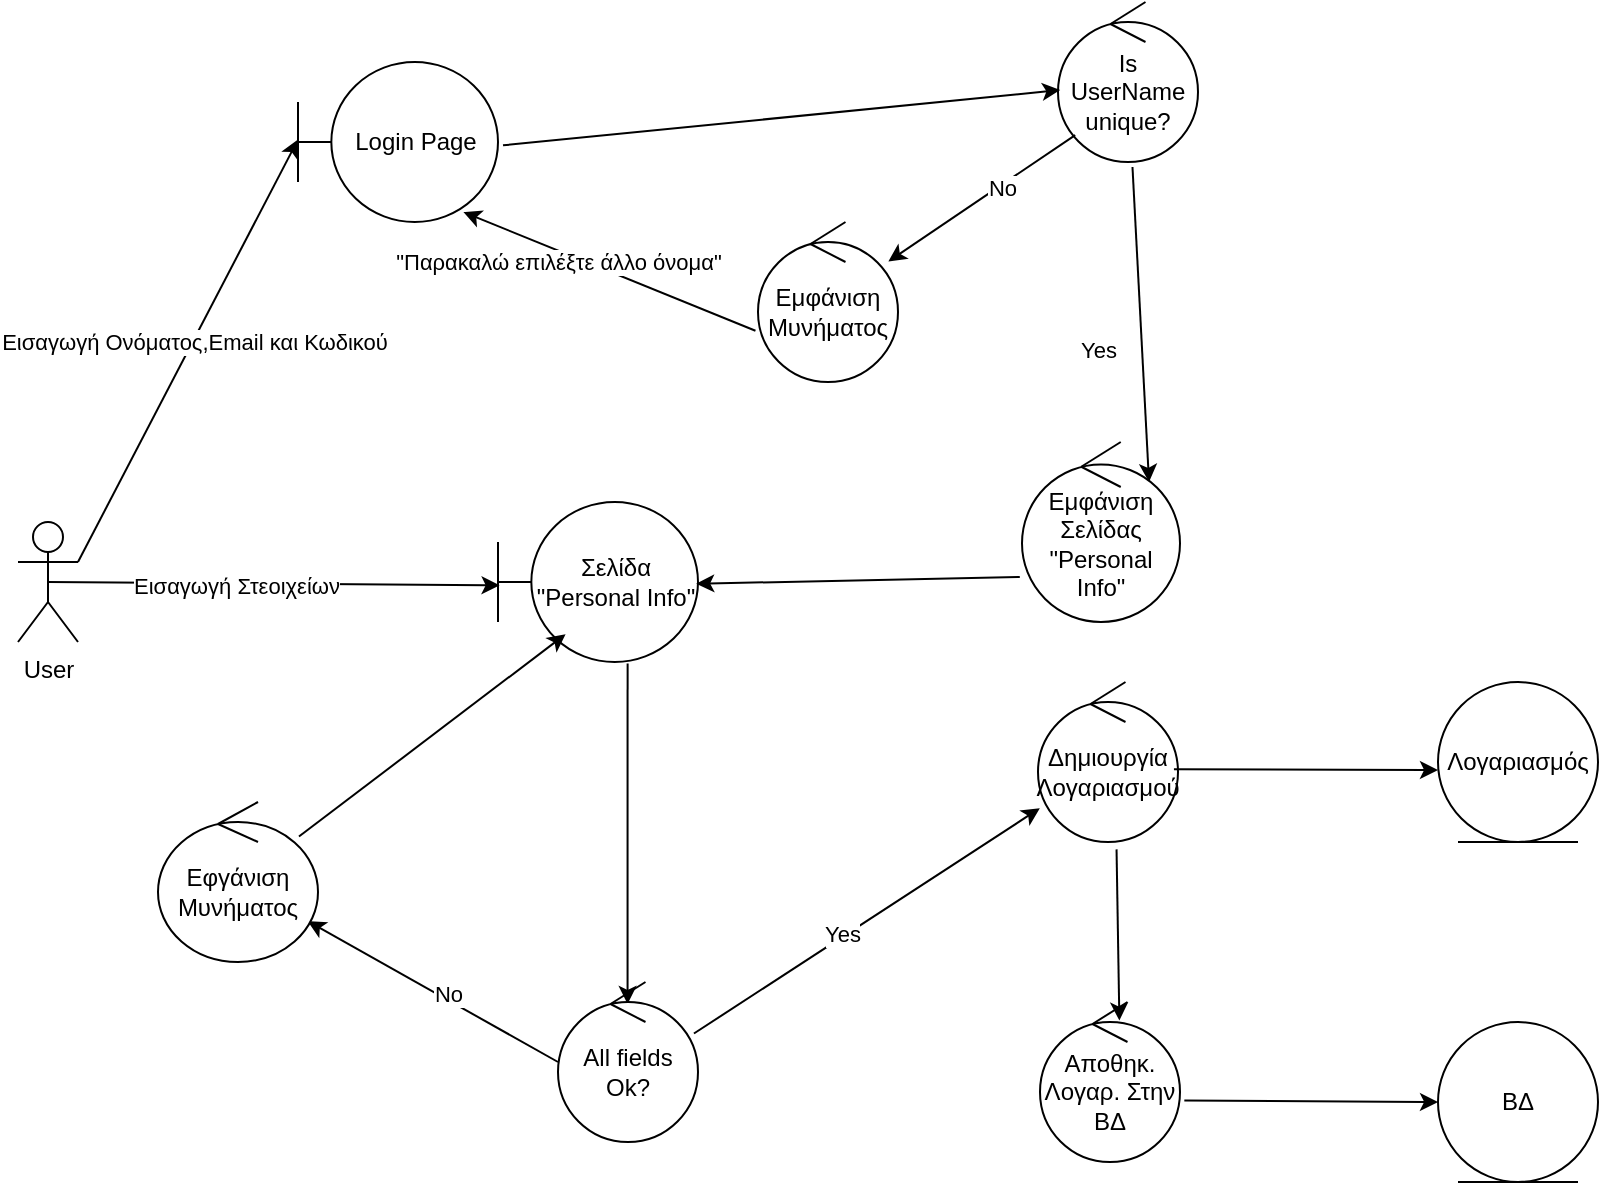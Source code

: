 <mxfile version="26.2.2">
  <diagram name="Page-1" id="YZj3xL2Lo8IQwoz_XZKk">
    <mxGraphModel dx="471" dy="833" grid="1" gridSize="10" guides="1" tooltips="1" connect="1" arrows="1" fold="1" page="1" pageScale="1" pageWidth="850" pageHeight="1100" math="0" shadow="0" adaptiveColors="none">
      <root>
        <mxCell id="0" />
        <mxCell id="1" parent="0" />
        <mxCell id="5_2mnmRBDeJUn5YOXcOV-1" value="User&lt;div&gt;&lt;br&gt;&lt;/div&gt;" style="shape=umlActor;verticalLabelPosition=bottom;verticalAlign=top;html=1;outlineConnect=0;" vertex="1" parent="1">
          <mxGeometry x="50" y="290" width="30" height="60" as="geometry" />
        </mxCell>
        <mxCell id="5_2mnmRBDeJUn5YOXcOV-2" value="Login Page" style="shape=umlBoundary;whiteSpace=wrap;html=1;" vertex="1" parent="1">
          <mxGeometry x="190" y="60" width="100" height="80" as="geometry" />
        </mxCell>
        <mxCell id="5_2mnmRBDeJUn5YOXcOV-3" value="" style="endArrow=classic;html=1;rounded=0;exitX=1;exitY=0.333;exitDx=0;exitDy=0;exitPerimeter=0;entryX=0;entryY=0.485;entryDx=0;entryDy=0;entryPerimeter=0;" edge="1" parent="1" source="5_2mnmRBDeJUn5YOXcOV-1" target="5_2mnmRBDeJUn5YOXcOV-2">
          <mxGeometry width="50" height="50" relative="1" as="geometry">
            <mxPoint x="90" y="290" as="sourcePoint" />
            <mxPoint x="140" y="240" as="targetPoint" />
          </mxGeometry>
        </mxCell>
        <mxCell id="5_2mnmRBDeJUn5YOXcOV-6" value="Eισαγωγή Ονόματος,Εmail και Κωδικού" style="edgeLabel;html=1;align=center;verticalAlign=middle;resizable=0;points=[];" vertex="1" connectable="0" parent="5_2mnmRBDeJUn5YOXcOV-3">
          <mxGeometry x="0.042" relative="1" as="geometry">
            <mxPoint as="offset" />
          </mxGeometry>
        </mxCell>
        <mxCell id="5_2mnmRBDeJUn5YOXcOV-4" value="Σελίδα &quot;Personal Info&quot;" style="shape=umlBoundary;whiteSpace=wrap;html=1;" vertex="1" parent="1">
          <mxGeometry x="290" y="280" width="100" height="80" as="geometry" />
        </mxCell>
        <mxCell id="5_2mnmRBDeJUn5YOXcOV-5" value="" style="endArrow=classic;html=1;rounded=0;exitX=0.5;exitY=0.5;exitDx=0;exitDy=0;exitPerimeter=0;entryX=0.008;entryY=0.521;entryDx=0;entryDy=0;entryPerimeter=0;" edge="1" parent="1" source="5_2mnmRBDeJUn5YOXcOV-1" target="5_2mnmRBDeJUn5YOXcOV-4">
          <mxGeometry width="50" height="50" relative="1" as="geometry">
            <mxPoint x="140" y="390" as="sourcePoint" />
            <mxPoint x="190" y="340" as="targetPoint" />
          </mxGeometry>
        </mxCell>
        <mxCell id="5_2mnmRBDeJUn5YOXcOV-28" value="Εισαγωγή Στεοιχείων" style="edgeLabel;html=1;align=center;verticalAlign=middle;resizable=0;points=[];" vertex="1" connectable="0" parent="5_2mnmRBDeJUn5YOXcOV-5">
          <mxGeometry x="-0.161" y="-1" relative="1" as="geometry">
            <mxPoint x="-1" as="offset" />
          </mxGeometry>
        </mxCell>
        <mxCell id="5_2mnmRBDeJUn5YOXcOV-7" value="Ιs UserName unique?" style="ellipse;shape=umlControl;whiteSpace=wrap;html=1;" vertex="1" parent="1">
          <mxGeometry x="570" y="30" width="70" height="80" as="geometry" />
        </mxCell>
        <mxCell id="5_2mnmRBDeJUn5YOXcOV-8" value="" style="endArrow=classic;html=1;rounded=0;exitX=1.025;exitY=0.521;exitDx=0;exitDy=0;exitPerimeter=0;entryX=0.016;entryY=0.55;entryDx=0;entryDy=0;entryPerimeter=0;" edge="1" parent="1" source="5_2mnmRBDeJUn5YOXcOV-2" target="5_2mnmRBDeJUn5YOXcOV-7">
          <mxGeometry width="50" height="50" relative="1" as="geometry">
            <mxPoint x="260" y="420" as="sourcePoint" />
            <mxPoint x="310" y="370" as="targetPoint" />
          </mxGeometry>
        </mxCell>
        <mxCell id="5_2mnmRBDeJUn5YOXcOV-9" value="" style="endArrow=classic;html=1;rounded=0;exitX=0.123;exitY=0.832;exitDx=0;exitDy=0;exitPerimeter=0;" edge="1" parent="1" source="5_2mnmRBDeJUn5YOXcOV-7" target="5_2mnmRBDeJUn5YOXcOV-10">
          <mxGeometry width="50" height="50" relative="1" as="geometry">
            <mxPoint x="500" y="100" as="sourcePoint" />
            <mxPoint x="570" y="101" as="targetPoint" />
          </mxGeometry>
        </mxCell>
        <mxCell id="5_2mnmRBDeJUn5YOXcOV-12" value="Νο" style="edgeLabel;html=1;align=center;verticalAlign=middle;resizable=0;points=[];" vertex="1" connectable="0" parent="5_2mnmRBDeJUn5YOXcOV-9">
          <mxGeometry x="-0.207" y="1" relative="1" as="geometry">
            <mxPoint x="-1" as="offset" />
          </mxGeometry>
        </mxCell>
        <mxCell id="5_2mnmRBDeJUn5YOXcOV-10" value="Εμφάνιση Μυνήματος" style="ellipse;shape=umlControl;whiteSpace=wrap;html=1;" vertex="1" parent="1">
          <mxGeometry x="420" y="140" width="70" height="80" as="geometry" />
        </mxCell>
        <mxCell id="5_2mnmRBDeJUn5YOXcOV-11" value="&quot;Παρακαλώ επιλέξτε άλλο όνομα&quot;" style="endArrow=classic;html=1;rounded=0;entryX=0.827;entryY=0.938;entryDx=0;entryDy=0;entryPerimeter=0;exitX=-0.018;exitY=0.68;exitDx=0;exitDy=0;exitPerimeter=0;" edge="1" parent="1" source="5_2mnmRBDeJUn5YOXcOV-10" target="5_2mnmRBDeJUn5YOXcOV-2">
          <mxGeometry x="0.325" y="5" width="50" height="50" relative="1" as="geometry">
            <mxPoint x="560" y="170" as="sourcePoint" />
            <mxPoint x="470" y="210" as="targetPoint" />
            <Array as="points" />
            <mxPoint as="offset" />
          </mxGeometry>
        </mxCell>
        <mxCell id="5_2mnmRBDeJUn5YOXcOV-13" value="" style="endArrow=classic;html=1;rounded=0;exitX=0.532;exitY=1.031;exitDx=0;exitDy=0;exitPerimeter=0;entryX=0.804;entryY=0.222;entryDx=0;entryDy=0;entryPerimeter=0;" edge="1" parent="1" source="5_2mnmRBDeJUn5YOXcOV-7" target="5_2mnmRBDeJUn5YOXcOV-24">
          <mxGeometry width="50" height="50" relative="1" as="geometry">
            <mxPoint x="630" y="120.0" as="sourcePoint" />
            <mxPoint x="657.85" y="278.28" as="targetPoint" />
          </mxGeometry>
        </mxCell>
        <mxCell id="5_2mnmRBDeJUn5YOXcOV-14" value="Yes" style="edgeLabel;html=1;align=center;verticalAlign=middle;resizable=0;points=[];" vertex="1" connectable="0" parent="5_2mnmRBDeJUn5YOXcOV-13">
          <mxGeometry x="-0.241" y="2" relative="1" as="geometry">
            <mxPoint x="-23" y="31" as="offset" />
          </mxGeometry>
        </mxCell>
        <mxCell id="5_2mnmRBDeJUn5YOXcOV-15" value="Δημιουργία Λογαριασμού" style="ellipse;shape=umlControl;whiteSpace=wrap;html=1;" vertex="1" parent="1">
          <mxGeometry x="560" y="370" width="70" height="80" as="geometry" />
        </mxCell>
        <mxCell id="5_2mnmRBDeJUn5YOXcOV-16" value="" style="endArrow=classic;html=1;rounded=0;exitX=0.971;exitY=0.546;exitDx=0;exitDy=0;exitPerimeter=0;" edge="1" parent="1" source="5_2mnmRBDeJUn5YOXcOV-15">
          <mxGeometry width="50" height="50" relative="1" as="geometry">
            <mxPoint x="640" y="420" as="sourcePoint" />
            <mxPoint x="760" y="414" as="targetPoint" />
          </mxGeometry>
        </mxCell>
        <mxCell id="5_2mnmRBDeJUn5YOXcOV-17" value="Λογαριασμός" style="ellipse;shape=umlEntity;whiteSpace=wrap;html=1;" vertex="1" parent="1">
          <mxGeometry x="760" y="370" width="80" height="80" as="geometry" />
        </mxCell>
        <mxCell id="5_2mnmRBDeJUn5YOXcOV-19" value="Αποθηκ. Λογαρ. Στην ΒΔ" style="ellipse;shape=umlControl;whiteSpace=wrap;html=1;" vertex="1" parent="1">
          <mxGeometry x="561" y="530" width="70" height="80" as="geometry" />
        </mxCell>
        <mxCell id="5_2mnmRBDeJUn5YOXcOV-20" value="" style="endArrow=classic;html=1;rounded=0;exitX=0.561;exitY=1.046;exitDx=0;exitDy=0;exitPerimeter=0;entryX=0.567;entryY=0.116;entryDx=0;entryDy=0;entryPerimeter=0;" edge="1" parent="1" source="5_2mnmRBDeJUn5YOXcOV-15" target="5_2mnmRBDeJUn5YOXcOV-19">
          <mxGeometry width="50" height="50" relative="1" as="geometry">
            <mxPoint x="650" y="500" as="sourcePoint" />
            <mxPoint x="700" y="450" as="targetPoint" />
          </mxGeometry>
        </mxCell>
        <mxCell id="5_2mnmRBDeJUn5YOXcOV-21" value="ΒΔ" style="ellipse;shape=umlEntity;whiteSpace=wrap;html=1;" vertex="1" parent="1">
          <mxGeometry x="760" y="540" width="80" height="80" as="geometry" />
        </mxCell>
        <mxCell id="5_2mnmRBDeJUn5YOXcOV-22" value="" style="endArrow=classic;html=1;rounded=0;exitX=1.031;exitY=0.616;exitDx=0;exitDy=0;exitPerimeter=0;entryX=0;entryY=0.5;entryDx=0;entryDy=0;" edge="1" parent="1" source="5_2mnmRBDeJUn5YOXcOV-19" target="5_2mnmRBDeJUn5YOXcOV-21">
          <mxGeometry width="50" height="50" relative="1" as="geometry">
            <mxPoint x="660" y="680" as="sourcePoint" />
            <mxPoint x="710" y="630" as="targetPoint" />
          </mxGeometry>
        </mxCell>
        <mxCell id="5_2mnmRBDeJUn5YOXcOV-24" value="Εμφάνιση Σελίδας &quot;Personal Info&quot;" style="ellipse;shape=umlControl;whiteSpace=wrap;html=1;" vertex="1" parent="1">
          <mxGeometry x="552" y="250" width="79" height="90" as="geometry" />
        </mxCell>
        <mxCell id="5_2mnmRBDeJUn5YOXcOV-25" value="" style="endArrow=classic;html=1;rounded=0;exitX=-0.014;exitY=0.75;exitDx=0;exitDy=0;exitPerimeter=0;entryX=0.991;entryY=0.511;entryDx=0;entryDy=0;entryPerimeter=0;" edge="1" parent="1" source="5_2mnmRBDeJUn5YOXcOV-24" target="5_2mnmRBDeJUn5YOXcOV-4">
          <mxGeometry width="50" height="50" relative="1" as="geometry">
            <mxPoint x="260" y="540" as="sourcePoint" />
            <mxPoint x="310" y="490" as="targetPoint" />
          </mxGeometry>
        </mxCell>
        <mxCell id="5_2mnmRBDeJUn5YOXcOV-26" value="" style="endArrow=classic;html=1;rounded=0;entryX=0.497;entryY=0.137;entryDx=0;entryDy=0;entryPerimeter=0;exitX=0.648;exitY=1.01;exitDx=0;exitDy=0;exitPerimeter=0;" edge="1" parent="1" source="5_2mnmRBDeJUn5YOXcOV-4" target="5_2mnmRBDeJUn5YOXcOV-29">
          <mxGeometry width="50" height="50" relative="1" as="geometry">
            <mxPoint x="360" y="370" as="sourcePoint" />
            <mxPoint x="640" y="328.72" as="targetPoint" />
          </mxGeometry>
        </mxCell>
        <mxCell id="5_2mnmRBDeJUn5YOXcOV-29" value="Αll fields Ok?" style="ellipse;shape=umlControl;whiteSpace=wrap;html=1;" vertex="1" parent="1">
          <mxGeometry x="320" y="520" width="70" height="80" as="geometry" />
        </mxCell>
        <mxCell id="5_2mnmRBDeJUn5YOXcOV-30" value="" style="endArrow=classic;html=1;rounded=0;exitX=0.971;exitY=0.322;exitDx=0;exitDy=0;exitPerimeter=0;entryX=0.013;entryY=0.789;entryDx=0;entryDy=0;entryPerimeter=0;" edge="1" parent="1" source="5_2mnmRBDeJUn5YOXcOV-29" target="5_2mnmRBDeJUn5YOXcOV-15">
          <mxGeometry width="50" height="50" relative="1" as="geometry">
            <mxPoint x="660" y="350" as="sourcePoint" />
            <mxPoint x="710" y="300" as="targetPoint" />
            <Array as="points" />
          </mxGeometry>
        </mxCell>
        <mxCell id="5_2mnmRBDeJUn5YOXcOV-31" value="Yes" style="edgeLabel;html=1;align=center;verticalAlign=middle;resizable=0;points=[];" vertex="1" connectable="0" parent="5_2mnmRBDeJUn5YOXcOV-30">
          <mxGeometry x="-0.136" y="2" relative="1" as="geometry">
            <mxPoint as="offset" />
          </mxGeometry>
        </mxCell>
        <mxCell id="5_2mnmRBDeJUn5YOXcOV-33" value="" style="endArrow=classic;html=1;rounded=0;exitX=0;exitY=0.5;exitDx=0;exitDy=0;exitPerimeter=0;" edge="1" parent="1" source="5_2mnmRBDeJUn5YOXcOV-29" target="5_2mnmRBDeJUn5YOXcOV-35">
          <mxGeometry width="50" height="50" relative="1" as="geometry">
            <mxPoint x="180" y="530" as="sourcePoint" />
            <mxPoint x="190" y="510" as="targetPoint" />
          </mxGeometry>
        </mxCell>
        <mxCell id="5_2mnmRBDeJUn5YOXcOV-34" value="No" style="edgeLabel;html=1;align=center;verticalAlign=middle;resizable=0;points=[];" vertex="1" connectable="0" parent="5_2mnmRBDeJUn5YOXcOV-33">
          <mxGeometry x="-0.106" y="-3" relative="1" as="geometry">
            <mxPoint x="-1" as="offset" />
          </mxGeometry>
        </mxCell>
        <mxCell id="5_2mnmRBDeJUn5YOXcOV-35" value="Eφγάνιση Μυνήματος" style="ellipse;shape=umlControl;whiteSpace=wrap;html=1;" vertex="1" parent="1">
          <mxGeometry x="120" y="430" width="80" height="80" as="geometry" />
        </mxCell>
        <mxCell id="5_2mnmRBDeJUn5YOXcOV-36" value="" style="endArrow=classic;html=1;rounded=0;exitX=0.881;exitY=0.216;exitDx=0;exitDy=0;exitPerimeter=0;entryX=0.338;entryY=0.826;entryDx=0;entryDy=0;entryPerimeter=0;" edge="1" parent="1" source="5_2mnmRBDeJUn5YOXcOV-35" target="5_2mnmRBDeJUn5YOXcOV-4">
          <mxGeometry width="50" height="50" relative="1" as="geometry">
            <mxPoint x="200" y="440" as="sourcePoint" />
            <mxPoint x="250" y="390" as="targetPoint" />
          </mxGeometry>
        </mxCell>
      </root>
    </mxGraphModel>
  </diagram>
</mxfile>
